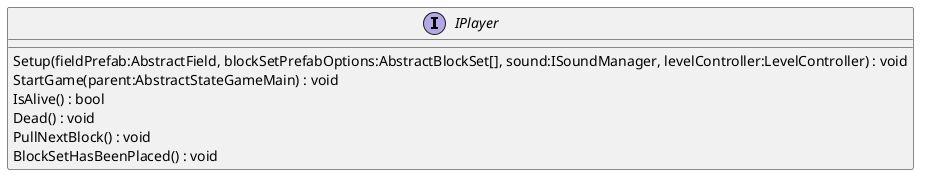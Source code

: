 @startuml
interface IPlayer {
    Setup(fieldPrefab:AbstractField, blockSetPrefabOptions:AbstractBlockSet[], sound:ISoundManager, levelController:LevelController) : void
    StartGame(parent:AbstractStateGameMain) : void
    IsAlive() : bool
    Dead() : void
    PullNextBlock() : void
    BlockSetHasBeenPlaced() : void
}
@enduml
